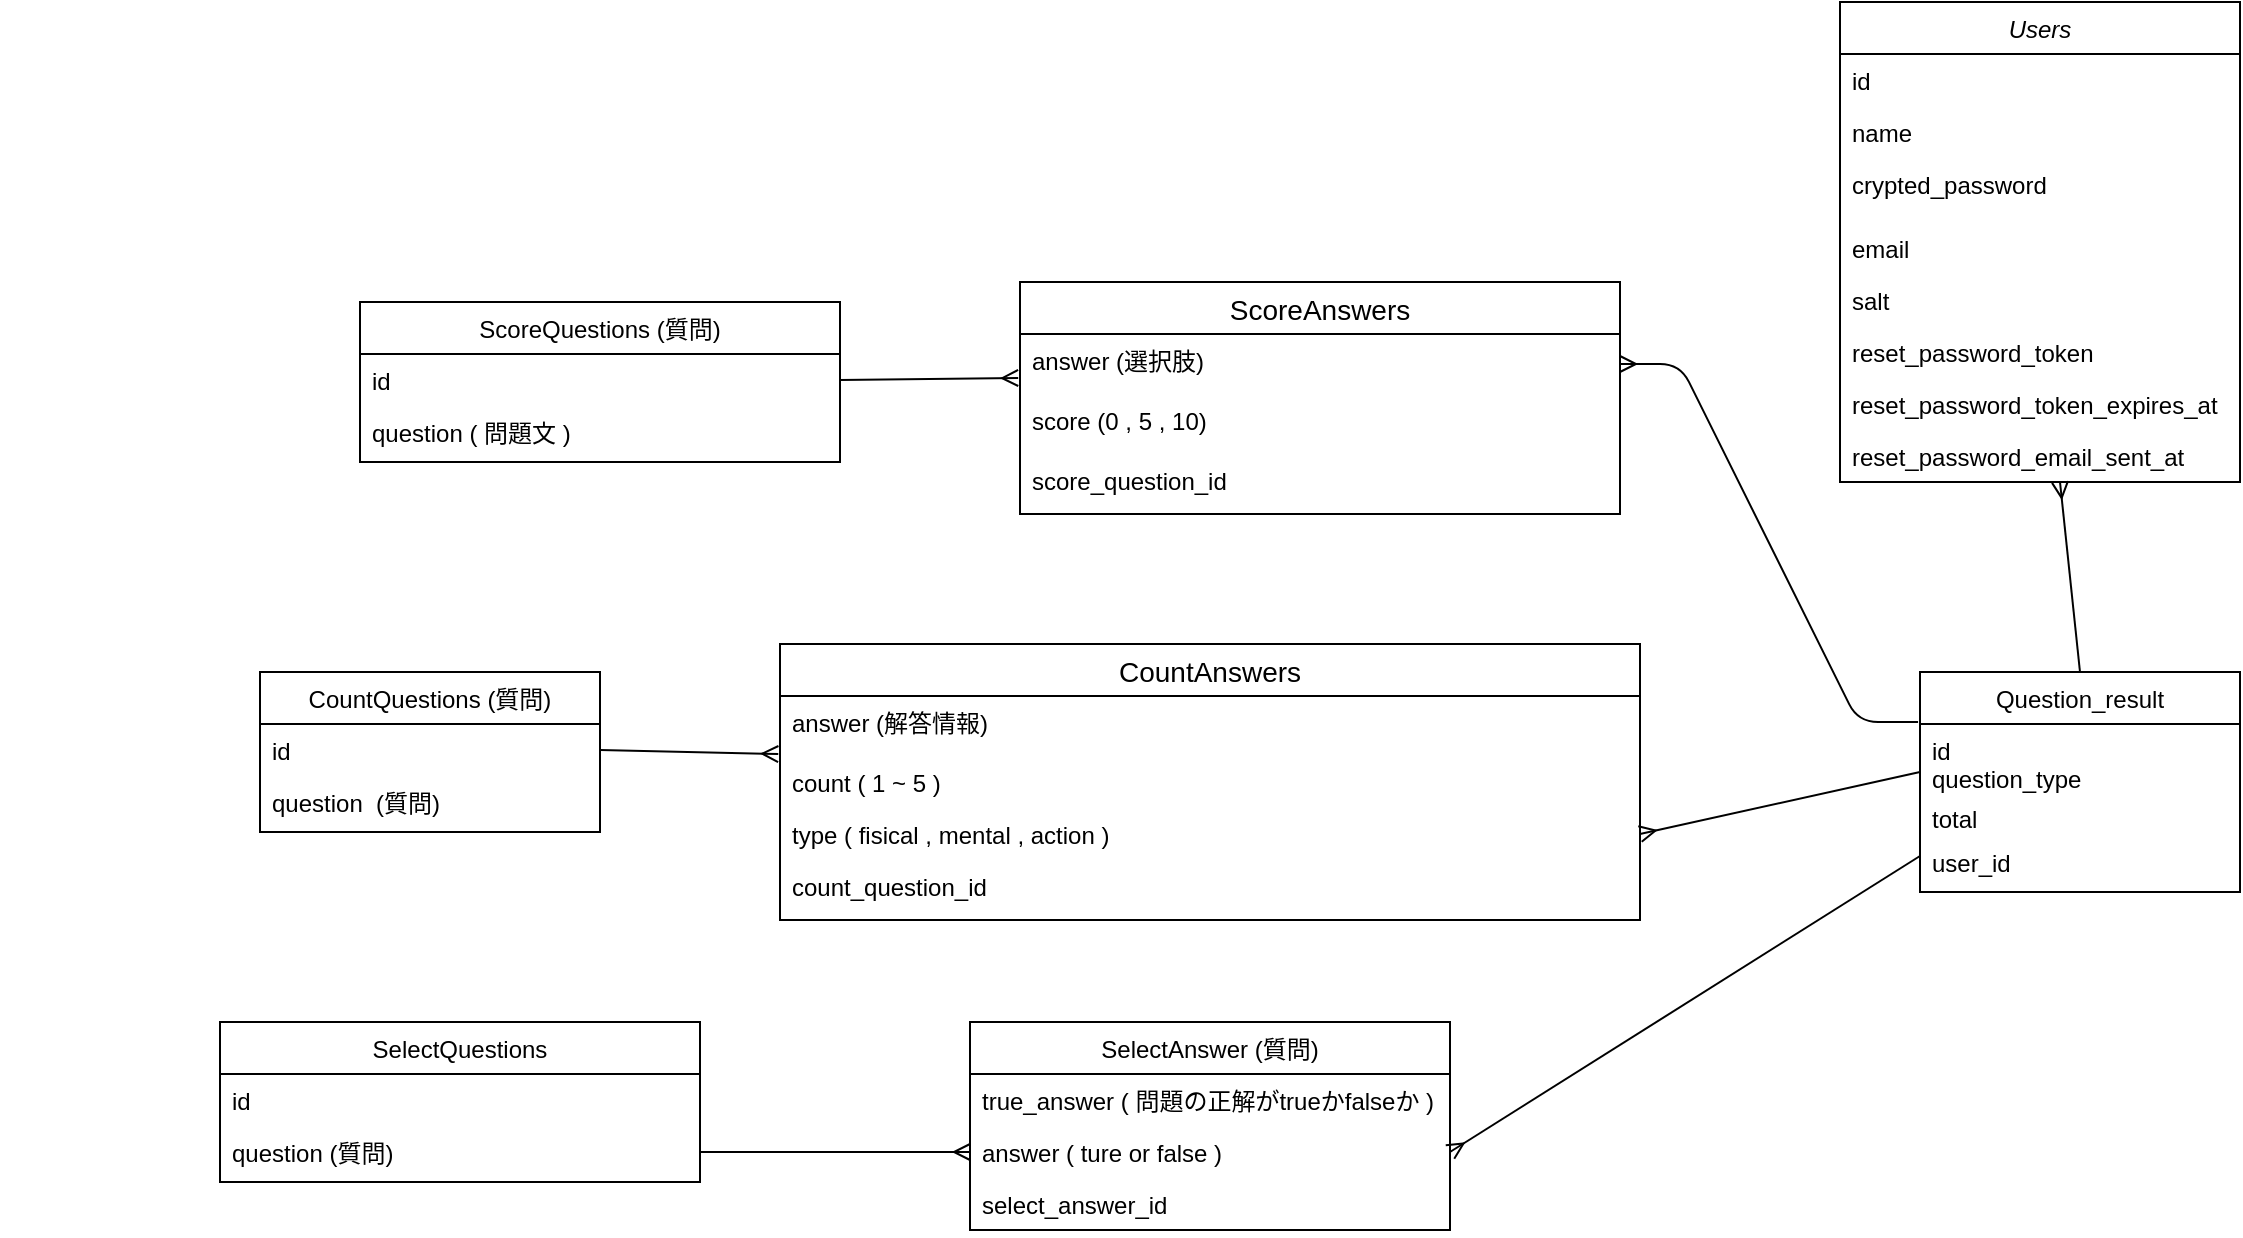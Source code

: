 <mxfile version="14.6.0" type="github"><diagram id="C5RBs43oDa-KdzZeNtuy" name="Page-1"><mxGraphModel dx="733" dy="591" grid="1" gridSize="10" guides="1" tooltips="1" connect="1" arrows="1" fold="1" page="1" pageScale="1" pageWidth="827" pageHeight="1169" math="0" shadow="0"><root><mxCell id="WIyWlLk6GJQsqaUBKTNV-0"/><mxCell id="WIyWlLk6GJQsqaUBKTNV-1" parent="WIyWlLk6GJQsqaUBKTNV-0"/><mxCell id="zkfFHV4jXpPFQw0GAbJ--0" value="Users" style="swimlane;fontStyle=2;align=center;verticalAlign=top;childLayout=stackLayout;horizontal=1;startSize=26;horizontalStack=0;resizeParent=1;resizeLast=0;collapsible=1;marginBottom=0;rounded=0;shadow=0;strokeWidth=1;" parent="WIyWlLk6GJQsqaUBKTNV-1" vertex="1"><mxGeometry x="1520" y="90" width="200" height="240" as="geometry"><mxRectangle x="230" y="140" width="160" height="26" as="alternateBounds"/></mxGeometry></mxCell><mxCell id="zkfFHV4jXpPFQw0GAbJ--1" value="id" style="text;align=left;verticalAlign=top;spacingLeft=4;spacingRight=4;overflow=hidden;rotatable=0;points=[[0,0.5],[1,0.5]];portConstraint=eastwest;" parent="zkfFHV4jXpPFQw0GAbJ--0" vertex="1"><mxGeometry y="26" width="200" height="26" as="geometry"/></mxCell><mxCell id="zkfFHV4jXpPFQw0GAbJ--2" value="name" style="text;align=left;verticalAlign=top;spacingLeft=4;spacingRight=4;overflow=hidden;rotatable=0;points=[[0,0.5],[1,0.5]];portConstraint=eastwest;rounded=0;shadow=0;html=0;" parent="zkfFHV4jXpPFQw0GAbJ--0" vertex="1"><mxGeometry y="52" width="200" height="26" as="geometry"/></mxCell><mxCell id="IS87z-NQS-pWIunTJ4P9-12" value="crypted_password" style="text;align=left;verticalAlign=top;spacingLeft=4;spacingRight=4;overflow=hidden;rotatable=0;points=[[0,0.5],[1,0.5]];portConstraint=eastwest;rounded=0;shadow=0;html=0;" parent="zkfFHV4jXpPFQw0GAbJ--0" vertex="1"><mxGeometry y="78" width="200" height="32" as="geometry"/></mxCell><mxCell id="IS87z-NQS-pWIunTJ4P9-15" value="email&#10;" style="text;align=left;verticalAlign=top;spacingLeft=4;spacingRight=4;overflow=hidden;rotatable=0;points=[[0,0.5],[1,0.5]];portConstraint=eastwest;rounded=0;shadow=0;html=0;" parent="zkfFHV4jXpPFQw0GAbJ--0" vertex="1"><mxGeometry y="110" width="200" height="26" as="geometry"/></mxCell><mxCell id="PfvKTPRVXPHciBwDX97U-33" value="salt" style="text;align=left;verticalAlign=top;spacingLeft=4;spacingRight=4;overflow=hidden;rotatable=0;points=[[0,0.5],[1,0.5]];portConstraint=eastwest;rounded=0;shadow=0;html=0;" parent="zkfFHV4jXpPFQw0GAbJ--0" vertex="1"><mxGeometry y="136" width="200" height="26" as="geometry"/></mxCell><mxCell id="PfvKTPRVXPHciBwDX97U-60" value="reset_password_token" style="text;align=left;verticalAlign=top;spacingLeft=4;spacingRight=4;overflow=hidden;rotatable=0;points=[[0,0.5],[1,0.5]];portConstraint=eastwest;rounded=0;shadow=0;html=0;" parent="zkfFHV4jXpPFQw0GAbJ--0" vertex="1"><mxGeometry y="162" width="200" height="26" as="geometry"/></mxCell><mxCell id="PfvKTPRVXPHciBwDX97U-62" value="reset_password_token_expires_at" style="text;align=left;verticalAlign=top;spacingLeft=4;spacingRight=4;overflow=hidden;rotatable=0;points=[[0,0.5],[1,0.5]];portConstraint=eastwest;rounded=0;shadow=0;html=0;" parent="zkfFHV4jXpPFQw0GAbJ--0" vertex="1"><mxGeometry y="188" width="200" height="26" as="geometry"/></mxCell><mxCell id="PfvKTPRVXPHciBwDX97U-65" value="reset_password_email_sent_at" style="text;align=left;verticalAlign=top;spacingLeft=4;spacingRight=4;overflow=hidden;rotatable=0;points=[[0,0.5],[1,0.5]];portConstraint=eastwest;rounded=0;shadow=0;html=0;" parent="zkfFHV4jXpPFQw0GAbJ--0" vertex="1"><mxGeometry y="214" width="200" height="26" as="geometry"/></mxCell><mxCell id="PfvKTPRVXPHciBwDX97U-15" value="CountQuestions (質問)" style="swimlane;fontStyle=0;align=center;verticalAlign=top;childLayout=stackLayout;horizontal=1;startSize=26;horizontalStack=0;resizeParent=1;resizeLast=0;collapsible=1;marginBottom=0;rounded=0;shadow=0;strokeWidth=1;" parent="WIyWlLk6GJQsqaUBKTNV-1" vertex="1"><mxGeometry x="730" y="425" width="170" height="80" as="geometry"><mxRectangle x="550" y="140" width="160" height="26" as="alternateBounds"/></mxGeometry></mxCell><mxCell id="PfvKTPRVXPHciBwDX97U-16" value="id" style="text;align=left;verticalAlign=top;spacingLeft=4;spacingRight=4;overflow=hidden;rotatable=0;points=[[0,0.5],[1,0.5]];portConstraint=eastwest;" parent="PfvKTPRVXPHciBwDX97U-15" vertex="1"><mxGeometry y="26" width="170" height="26" as="geometry"/></mxCell><mxCell id="PfvKTPRVXPHciBwDX97U-9" value="question  (質問)" style="text;align=left;verticalAlign=top;spacingLeft=4;spacingRight=4;overflow=hidden;rotatable=0;points=[[0,0.5],[1,0.5]];portConstraint=eastwest;rounded=0;shadow=0;html=0;" parent="PfvKTPRVXPHciBwDX97U-15" vertex="1"><mxGeometry y="52" width="170" height="26" as="geometry"/></mxCell><mxCell id="PfvKTPRVXPHciBwDX97U-20" value="SelectQuestions" style="swimlane;fontStyle=0;align=center;verticalAlign=top;childLayout=stackLayout;horizontal=1;startSize=26;horizontalStack=0;resizeParent=1;resizeLast=0;collapsible=1;marginBottom=0;rounded=0;shadow=0;strokeWidth=1;" parent="WIyWlLk6GJQsqaUBKTNV-1" vertex="1"><mxGeometry x="710" y="600" width="240" height="80" as="geometry"><mxRectangle x="550" y="140" width="160" height="26" as="alternateBounds"/></mxGeometry></mxCell><mxCell id="PfvKTPRVXPHciBwDX97U-21" value="id" style="text;align=left;verticalAlign=top;spacingLeft=4;spacingRight=4;overflow=hidden;rotatable=0;points=[[0,0.5],[1,0.5]];portConstraint=eastwest;" parent="PfvKTPRVXPHciBwDX97U-20" vertex="1"><mxGeometry y="26" width="240" height="26" as="geometry"/></mxCell><mxCell id="_ksZZNLe6IxRk6yZv9OQ-29" value="question (質問)" style="text;align=left;verticalAlign=top;spacingLeft=4;spacingRight=4;overflow=hidden;rotatable=0;points=[[0,0.5],[1,0.5]];portConstraint=eastwest;rounded=0;shadow=0;html=0;" parent="PfvKTPRVXPHciBwDX97U-20" vertex="1"><mxGeometry y="52" width="240" height="26" as="geometry"/></mxCell><mxCell id="PfvKTPRVXPHciBwDX97U-31" value="&lt;br&gt;" style="text;html=1;align=center;verticalAlign=middle;resizable=0;points=[];autosize=1;strokeColor=none;" parent="WIyWlLk6GJQsqaUBKTNV-1" vertex="1"><mxGeometry x="600" y="160" width="20" height="20" as="geometry"/></mxCell><mxCell id="JSltTQIVNKuVprsPa0v1-14" value="Question_result" style="swimlane;fontStyle=0;align=center;verticalAlign=top;childLayout=stackLayout;horizontal=1;startSize=26;horizontalStack=0;resizeParent=1;resizeLast=0;collapsible=1;marginBottom=0;rounded=0;shadow=0;strokeWidth=1;" parent="WIyWlLk6GJQsqaUBKTNV-1" vertex="1"><mxGeometry x="1560" y="425" width="160" height="110" as="geometry"><mxRectangle x="550" y="140" width="160" height="26" as="alternateBounds"/></mxGeometry></mxCell><mxCell id="JSltTQIVNKuVprsPa0v1-15" value="id" style="text;align=left;verticalAlign=top;spacingLeft=4;spacingRight=4;overflow=hidden;rotatable=0;points=[[0,0.5],[1,0.5]];portConstraint=eastwest;" parent="JSltTQIVNKuVprsPa0v1-14" vertex="1"><mxGeometry y="26" width="160" height="14" as="geometry"/></mxCell><mxCell id="JSltTQIVNKuVprsPa0v1-44" value="question_type" style="text;align=left;verticalAlign=top;spacingLeft=4;spacingRight=4;overflow=hidden;rotatable=0;points=[[0,0.5],[1,0.5]];portConstraint=eastwest;" parent="JSltTQIVNKuVprsPa0v1-14" vertex="1"><mxGeometry y="40" width="160" height="20" as="geometry"/></mxCell><mxCell id="JSltTQIVNKuVprsPa0v1-47" value="total" style="text;align=left;verticalAlign=top;spacingLeft=4;spacingRight=4;overflow=hidden;rotatable=0;points=[[0,0.5],[1,0.5]];portConstraint=eastwest;" parent="JSltTQIVNKuVprsPa0v1-14" vertex="1"><mxGeometry y="60" width="160" height="22" as="geometry"/></mxCell><mxCell id="JSltTQIVNKuVprsPa0v1-46" value="user_id" style="text;align=left;verticalAlign=top;spacingLeft=4;spacingRight=4;overflow=hidden;rotatable=0;points=[[0,0.5],[1,0.5]];portConstraint=eastwest;" parent="JSltTQIVNKuVprsPa0v1-14" vertex="1"><mxGeometry y="82" width="160" height="20" as="geometry"/></mxCell><mxCell id="_ksZZNLe6IxRk6yZv9OQ-1" value="ScoreQuestions (質問)" style="swimlane;fontStyle=0;align=center;verticalAlign=top;childLayout=stackLayout;horizontal=1;startSize=26;horizontalStack=0;resizeParent=1;resizeLast=0;collapsible=1;marginBottom=0;rounded=0;shadow=0;strokeWidth=1;" parent="WIyWlLk6GJQsqaUBKTNV-1" vertex="1"><mxGeometry x="780" y="240" width="240" height="80" as="geometry"><mxRectangle x="550" y="140" width="160" height="26" as="alternateBounds"/></mxGeometry></mxCell><mxCell id="_ksZZNLe6IxRk6yZv9OQ-2" value="id" style="text;align=left;verticalAlign=top;spacingLeft=4;spacingRight=4;overflow=hidden;rotatable=0;points=[[0,0.5],[1,0.5]];portConstraint=eastwest;" parent="_ksZZNLe6IxRk6yZv9OQ-1" vertex="1"><mxGeometry y="26" width="240" height="26" as="geometry"/></mxCell><mxCell id="_ksZZNLe6IxRk6yZv9OQ-4" value="question ( 問題文 )" style="text;align=left;verticalAlign=top;spacingLeft=4;spacingRight=4;overflow=hidden;rotatable=0;points=[[0,0.5],[1,0.5]];portConstraint=eastwest;rounded=0;shadow=0;html=0;" parent="_ksZZNLe6IxRk6yZv9OQ-1" vertex="1"><mxGeometry y="52" width="240" height="20" as="geometry"/></mxCell><mxCell id="4N1UO1iAN1PbIpNbBcLF-0" value="" style="fontSize=12;html=1;endArrow=ERmany;entryX=0.55;entryY=1;entryDx=0;entryDy=0;entryPerimeter=0;exitX=0.5;exitY=0;exitDx=0;exitDy=0;" parent="WIyWlLk6GJQsqaUBKTNV-1" source="JSltTQIVNKuVprsPa0v1-14" target="PfvKTPRVXPHciBwDX97U-65" edge="1"><mxGeometry width="100" height="100" relative="1" as="geometry"><mxPoint x="1450" y="600" as="sourcePoint"/><mxPoint x="1550" y="500" as="targetPoint"/></mxGeometry></mxCell><mxCell id="4N1UO1iAN1PbIpNbBcLF-9" value="ScoreAnswers" style="swimlane;fontStyle=0;childLayout=stackLayout;horizontal=1;startSize=26;horizontalStack=0;resizeParent=1;resizeParentMax=0;resizeLast=0;collapsible=1;marginBottom=0;align=center;fontSize=14;" parent="WIyWlLk6GJQsqaUBKTNV-1" vertex="1"><mxGeometry x="1110" y="230" width="300" height="116" as="geometry"/></mxCell><mxCell id="4N1UO1iAN1PbIpNbBcLF-10" value="answer (選択肢)" style="text;strokeColor=none;fillColor=none;spacingLeft=4;spacingRight=4;overflow=hidden;rotatable=0;points=[[0,0.5],[1,0.5]];portConstraint=eastwest;fontSize=12;" parent="4N1UO1iAN1PbIpNbBcLF-9" vertex="1"><mxGeometry y="26" width="300" height="30" as="geometry"/></mxCell><mxCell id="4N1UO1iAN1PbIpNbBcLF-49" value="score (0 , 5 , 10)" style="text;strokeColor=none;fillColor=none;spacingLeft=4;spacingRight=4;overflow=hidden;rotatable=0;points=[[0,0.5],[1,0.5]];portConstraint=eastwest;fontSize=12;" parent="4N1UO1iAN1PbIpNbBcLF-9" vertex="1"><mxGeometry y="56" width="300" height="30" as="geometry"/></mxCell><mxCell id="4N1UO1iAN1PbIpNbBcLF-11" value="score_question_id" style="text;strokeColor=none;fillColor=none;spacingLeft=4;spacingRight=4;overflow=hidden;rotatable=0;points=[[0,0.5],[1,0.5]];portConstraint=eastwest;fontSize=12;" parent="4N1UO1iAN1PbIpNbBcLF-9" vertex="1"><mxGeometry y="86" width="300" height="30" as="geometry"/></mxCell><mxCell id="4N1UO1iAN1PbIpNbBcLF-21" value="" style="fontSize=12;html=1;endArrow=ERmany;elbow=vertical;exitX=1;exitY=0.5;exitDx=0;exitDy=0;entryX=-0.003;entryY=0.733;entryDx=0;entryDy=0;entryPerimeter=0;" parent="WIyWlLk6GJQsqaUBKTNV-1" target="4N1UO1iAN1PbIpNbBcLF-10" edge="1" source="_ksZZNLe6IxRk6yZv9OQ-2"><mxGeometry width="100" height="100" relative="1" as="geometry"><mxPoint x="1080" y="312" as="sourcePoint"/><mxPoint x="1110" y="291" as="targetPoint"/></mxGeometry></mxCell><mxCell id="4N1UO1iAN1PbIpNbBcLF-35" value="" style="edgeStyle=entityRelationEdgeStyle;fontSize=12;html=1;endArrow=ERmany;entryX=1;entryY=0.5;entryDx=0;entryDy=0;exitX=-0.006;exitY=-0.071;exitDx=0;exitDy=0;exitPerimeter=0;" parent="WIyWlLk6GJQsqaUBKTNV-1" source="JSltTQIVNKuVprsPa0v1-15" target="4N1UO1iAN1PbIpNbBcLF-10" edge="1"><mxGeometry width="100" height="100" relative="1" as="geometry"><mxPoint x="1400" y="520" as="sourcePoint"/><mxPoint x="1380" y="311" as="targetPoint"/></mxGeometry></mxCell><mxCell id="4N1UO1iAN1PbIpNbBcLF-36" value="" style="fontSize=12;html=1;endArrow=ERmany;exitX=0;exitY=0.5;exitDx=0;exitDy=0;entryX=1;entryY=0.5;entryDx=0;entryDy=0;" parent="WIyWlLk6GJQsqaUBKTNV-1" source="JSltTQIVNKuVprsPa0v1-44" target="PfvKTPRVXPHciBwDX97U-32" edge="1"><mxGeometry width="100" height="100" relative="1" as="geometry"><mxPoint x="1400" y="520" as="sourcePoint"/><mxPoint x="1430" y="514" as="targetPoint"/></mxGeometry></mxCell><mxCell id="4N1UO1iAN1PbIpNbBcLF-38" value="CountAnswers" style="swimlane;fontStyle=0;childLayout=stackLayout;horizontal=1;startSize=26;horizontalStack=0;resizeParent=1;resizeParentMax=0;resizeLast=0;collapsible=1;marginBottom=0;align=center;fontSize=14;" parent="WIyWlLk6GJQsqaUBKTNV-1" vertex="1"><mxGeometry x="990" y="411" width="430" height="138" as="geometry"/></mxCell><mxCell id="4N1UO1iAN1PbIpNbBcLF-39" value="answer (解答情報)" style="text;strokeColor=none;fillColor=none;spacingLeft=4;spacingRight=4;overflow=hidden;rotatable=0;points=[[0,0.5],[1,0.5]];portConstraint=eastwest;fontSize=12;" parent="4N1UO1iAN1PbIpNbBcLF-38" vertex="1"><mxGeometry y="26" width="430" height="30" as="geometry"/></mxCell><mxCell id="4N1UO1iAN1PbIpNbBcLF-51" value="count ( 1 ~ 5 )" style="text;align=left;verticalAlign=top;spacingLeft=4;spacingRight=4;overflow=hidden;rotatable=0;points=[[0,0.5],[1,0.5]];portConstraint=eastwest;rounded=0;shadow=0;html=0;" parent="4N1UO1iAN1PbIpNbBcLF-38" vertex="1"><mxGeometry y="56" width="430" height="26" as="geometry"/></mxCell><mxCell id="PfvKTPRVXPHciBwDX97U-32" value="type ( fisical , mental , action )" style="text;align=left;verticalAlign=top;spacingLeft=4;spacingRight=4;overflow=hidden;rotatable=0;points=[[0,0.5],[1,0.5]];portConstraint=eastwest;rounded=0;shadow=0;html=0;" parent="4N1UO1iAN1PbIpNbBcLF-38" vertex="1"><mxGeometry y="82" width="430" height="26" as="geometry"/></mxCell><mxCell id="4N1UO1iAN1PbIpNbBcLF-41" value="count_question_id" style="text;strokeColor=none;fillColor=none;spacingLeft=4;spacingRight=4;overflow=hidden;rotatable=0;points=[[0,0.5],[1,0.5]];portConstraint=eastwest;fontSize=12;" parent="4N1UO1iAN1PbIpNbBcLF-38" vertex="1"><mxGeometry y="108" width="430" height="30" as="geometry"/></mxCell><mxCell id="4N1UO1iAN1PbIpNbBcLF-42" value="" style="fontSize=12;html=1;endArrow=ERmany;exitX=1;exitY=0.5;exitDx=0;exitDy=0;entryX=-0.002;entryY=0.967;entryDx=0;entryDy=0;entryPerimeter=0;" parent="WIyWlLk6GJQsqaUBKTNV-1" source="PfvKTPRVXPHciBwDX97U-16" edge="1" target="4N1UO1iAN1PbIpNbBcLF-39"><mxGeometry width="100" height="100" relative="1" as="geometry"><mxPoint x="1110" y="540" as="sourcePoint"/><mxPoint x="1060" y="509" as="targetPoint"/></mxGeometry></mxCell><mxCell id="4N1UO1iAN1PbIpNbBcLF-46" value="SelectAnswer (質問)" style="swimlane;fontStyle=0;align=center;verticalAlign=top;childLayout=stackLayout;horizontal=1;startSize=26;horizontalStack=0;resizeParent=1;resizeLast=0;collapsible=1;marginBottom=0;rounded=0;shadow=0;strokeWidth=1;" parent="WIyWlLk6GJQsqaUBKTNV-1" vertex="1"><mxGeometry x="1085" y="600" width="240" height="104" as="geometry"><mxRectangle x="550" y="140" width="160" height="26" as="alternateBounds"/></mxGeometry></mxCell><mxCell id="JSltTQIVNKuVprsPa0v1-2" value="true_answer ( 問題の正解がtrueかfalseか )" style="text;align=left;verticalAlign=top;spacingLeft=4;spacingRight=4;overflow=hidden;rotatable=0;points=[[0,0.5],[1,0.5]];portConstraint=eastwest;" parent="4N1UO1iAN1PbIpNbBcLF-46" vertex="1"><mxGeometry y="26" width="240" height="26" as="geometry"/></mxCell><mxCell id="4N1UO1iAN1PbIpNbBcLF-47" value="answer ( ture or false )" style="text;align=left;verticalAlign=top;spacingLeft=4;spacingRight=4;overflow=hidden;rotatable=0;points=[[0,0.5],[1,0.5]];portConstraint=eastwest;" parent="4N1UO1iAN1PbIpNbBcLF-46" vertex="1"><mxGeometry y="52" width="240" height="26" as="geometry"/></mxCell><mxCell id="4N1UO1iAN1PbIpNbBcLF-48" value="select_answer_id" style="text;align=left;verticalAlign=top;spacingLeft=4;spacingRight=4;overflow=hidden;rotatable=0;points=[[0,0.5],[1,0.5]];portConstraint=eastwest;rounded=0;shadow=0;html=0;" parent="4N1UO1iAN1PbIpNbBcLF-46" vertex="1"><mxGeometry y="78" width="240" height="26" as="geometry"/></mxCell><mxCell id="4N1UO1iAN1PbIpNbBcLF-52" value="" style="fontSize=12;html=1;endArrow=ERmany;exitX=1;exitY=0.5;exitDx=0;exitDy=0;entryX=0;entryY=0.5;entryDx=0;entryDy=0;" parent="WIyWlLk6GJQsqaUBKTNV-1" source="_ksZZNLe6IxRk6yZv9OQ-29" target="4N1UO1iAN1PbIpNbBcLF-47" edge="1"><mxGeometry width="100" height="100" relative="1" as="geometry"><mxPoint x="1310" y="600" as="sourcePoint"/><mxPoint x="1360" y="600" as="targetPoint"/></mxGeometry></mxCell><mxCell id="4N1UO1iAN1PbIpNbBcLF-53" value="" style="fontSize=12;html=1;endArrow=ERmany;exitX=0;exitY=0.5;exitDx=0;exitDy=0;entryX=1;entryY=0.5;entryDx=0;entryDy=0;" parent="WIyWlLk6GJQsqaUBKTNV-1" source="JSltTQIVNKuVprsPa0v1-46" target="4N1UO1iAN1PbIpNbBcLF-47" edge="1"><mxGeometry width="100" height="100" relative="1" as="geometry"><mxPoint x="1570" y="630" as="sourcePoint"/><mxPoint x="1500" y="675" as="targetPoint"/></mxGeometry></mxCell></root></mxGraphModel></diagram></mxfile>